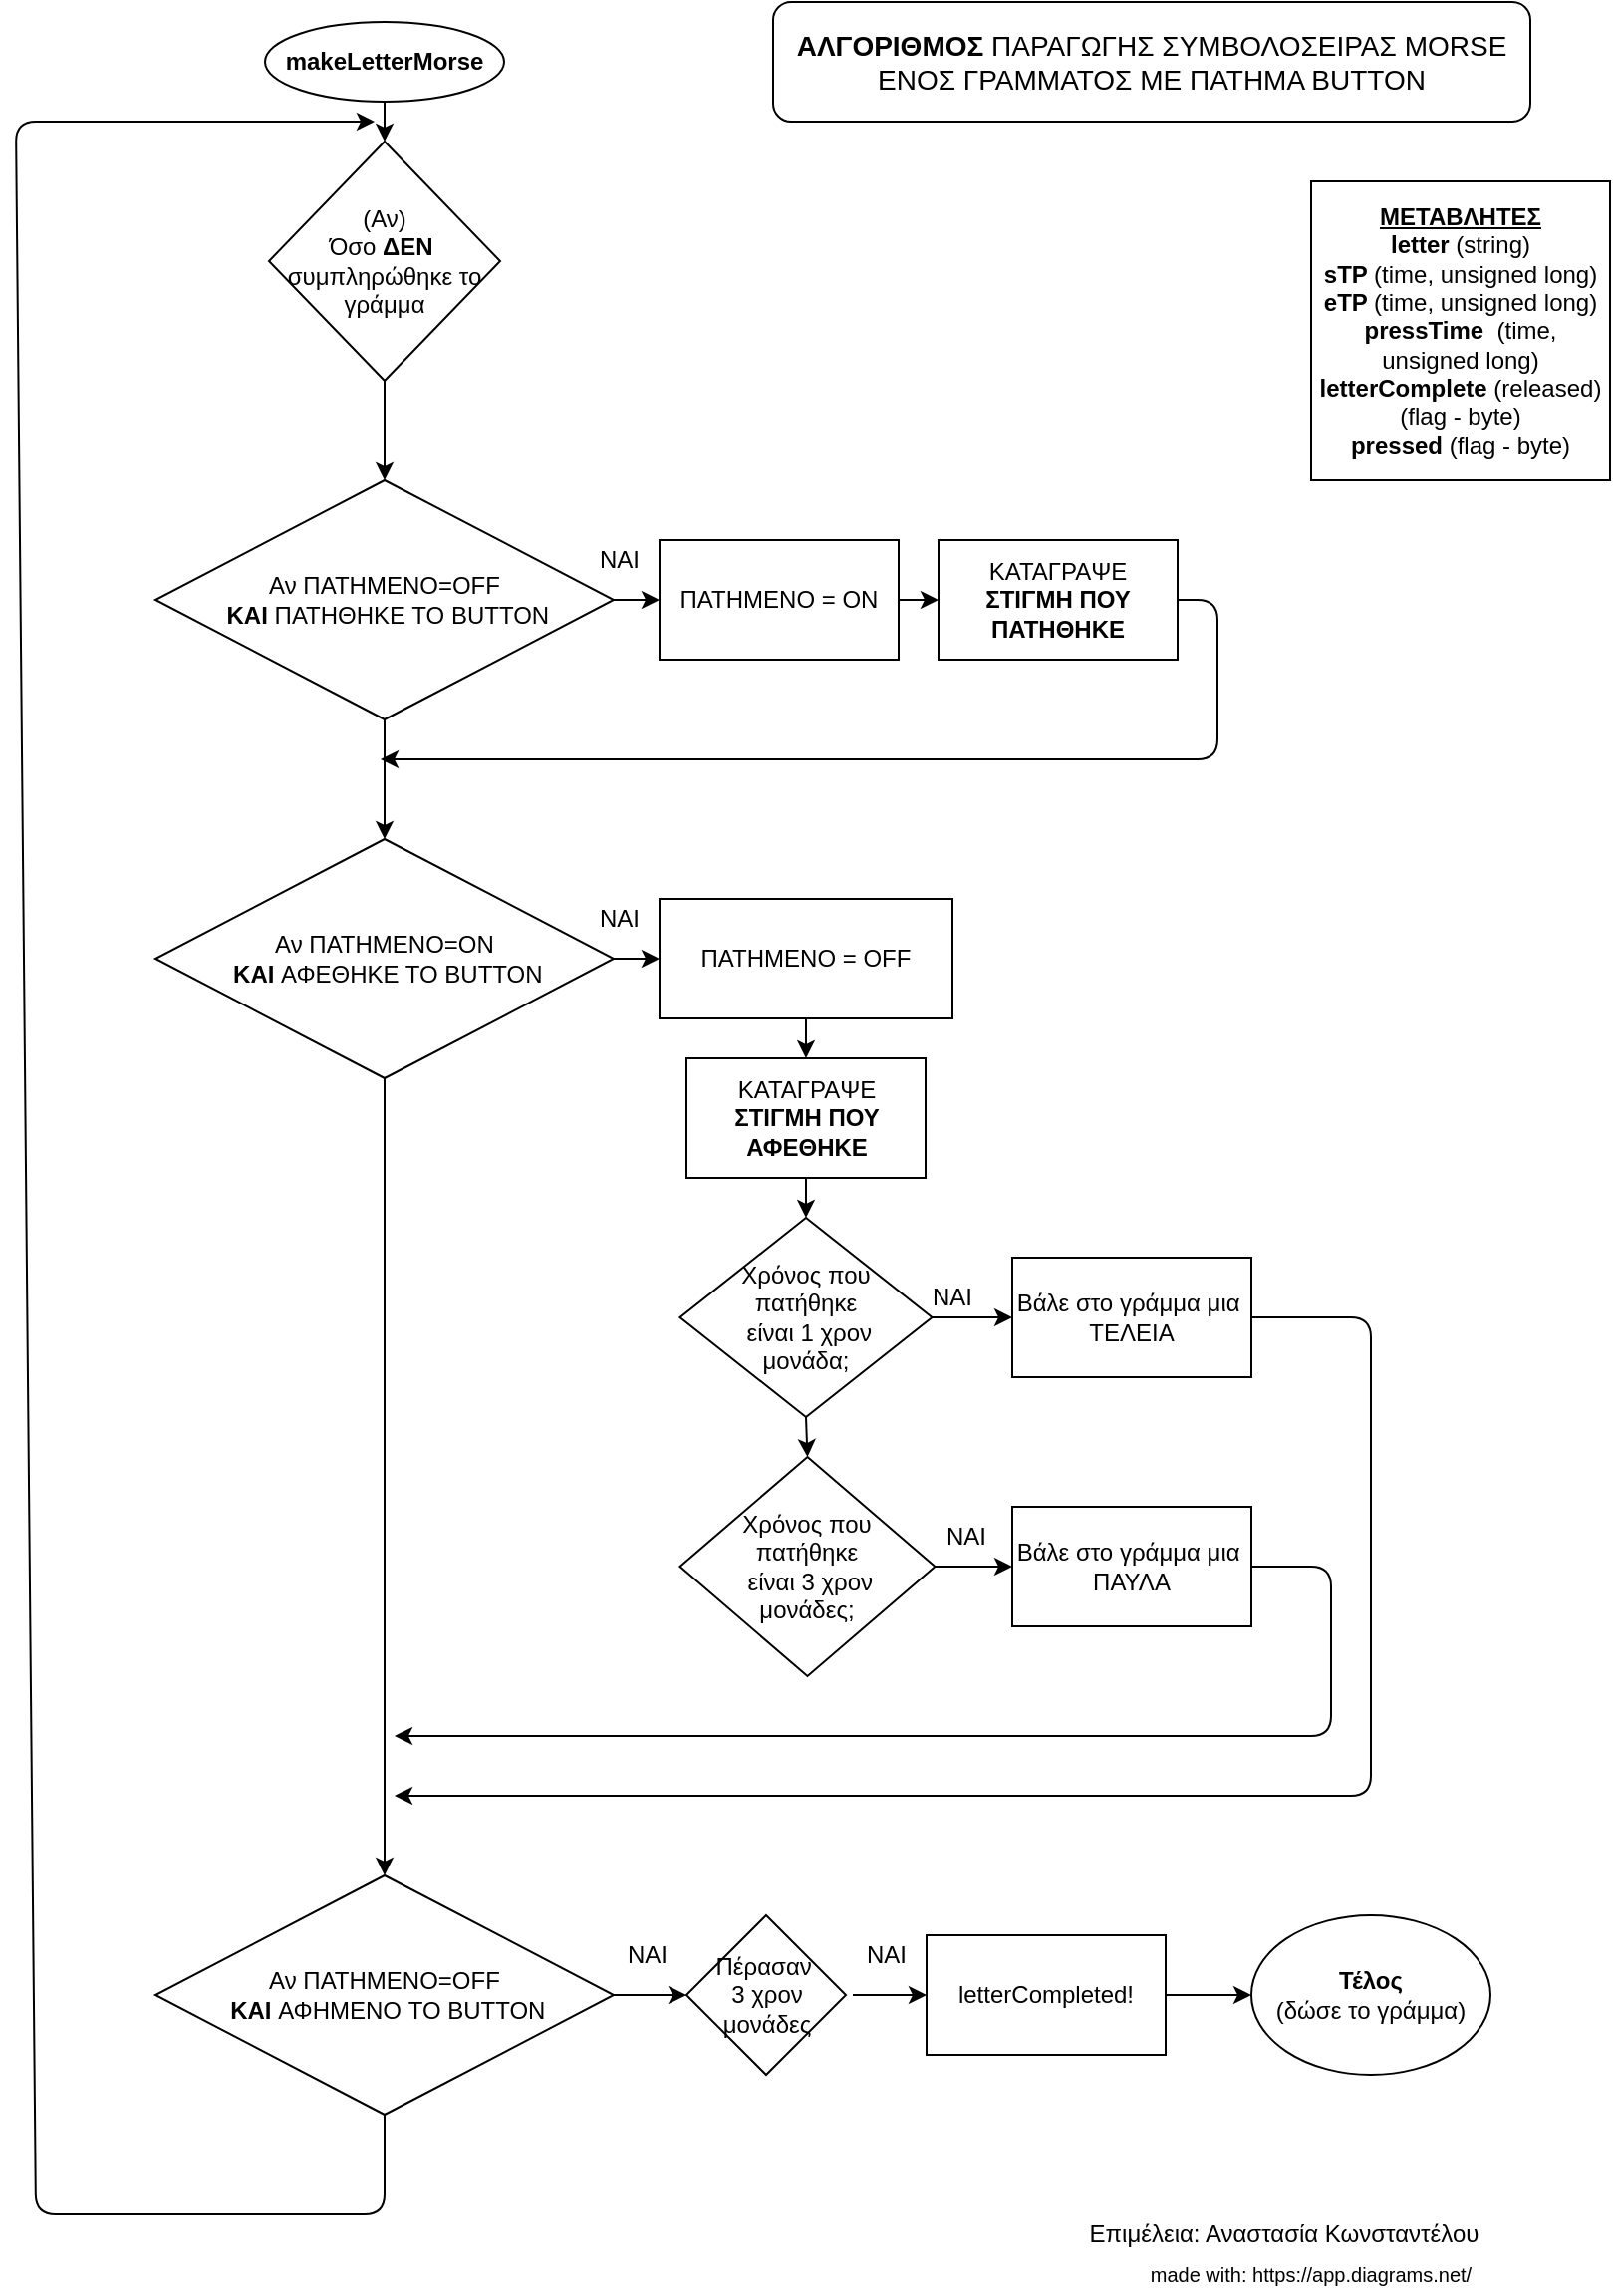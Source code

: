 <mxfile version="14.5.3" type="device"><diagram id="C5RBs43oDa-KdzZeNtuy" name="Page-1"><mxGraphModel dx="1422" dy="705" grid="1" gridSize="10" guides="1" tooltips="1" connect="1" arrows="1" fold="1" page="1" pageScale="1" pageWidth="827" pageHeight="1169" math="0" shadow="0"><root><mxCell id="WIyWlLk6GJQsqaUBKTNV-0"/><mxCell id="WIyWlLk6GJQsqaUBKTNV-1" parent="WIyWlLk6GJQsqaUBKTNV-0"/><mxCell id="k7wLAR2LKv8k9vjEspNX-0" value="(Αν)&lt;br&gt;Όσο &lt;b&gt;ΔΕΝ&amp;nbsp; &lt;/b&gt;συμπληρώθηκε το γράμμα" style="rhombus;whiteSpace=wrap;html=1;" parent="WIyWlLk6GJQsqaUBKTNV-1" vertex="1"><mxGeometry x="147" y="80" width="116" height="120" as="geometry"/></mxCell><mxCell id="k7wLAR2LKv8k9vjEspNX-1" value="Αν ΠΑΤΗΜΕΝΟ=OFF&lt;br&gt;&amp;nbsp;&lt;b&gt;KAI&lt;/b&gt; ΠΑΤΗΘΗΚΕ ΤΟ BUTTON" style="rhombus;whiteSpace=wrap;html=1;" parent="WIyWlLk6GJQsqaUBKTNV-1" vertex="1"><mxGeometry x="90" y="250" width="230" height="120" as="geometry"/></mxCell><mxCell id="k7wLAR2LKv8k9vjEspNX-9" value="" style="endArrow=classic;html=1;exitX=0.5;exitY=1;exitDx=0;exitDy=0;entryX=0.5;entryY=0;entryDx=0;entryDy=0;" parent="WIyWlLk6GJQsqaUBKTNV-1" source="k7wLAR2LKv8k9vjEspNX-0" target="k7wLAR2LKv8k9vjEspNX-1" edge="1"><mxGeometry width="50" height="50" relative="1" as="geometry"><mxPoint x="203" y="350" as="sourcePoint"/><mxPoint x="253" y="300" as="targetPoint"/></mxGeometry></mxCell><mxCell id="k7wLAR2LKv8k9vjEspNX-10" value="ΠΑΤΗΜΕΝΟ = ΟΝ" style="rounded=0;whiteSpace=wrap;html=1;" parent="WIyWlLk6GJQsqaUBKTNV-1" vertex="1"><mxGeometry x="343" y="280" width="120" height="60" as="geometry"/></mxCell><mxCell id="k7wLAR2LKv8k9vjEspNX-11" value="ΚΑΤΑΓΡΑΨΕ &lt;br&gt;&lt;b&gt;ΣΤΙΓΜΗ ΠΟΥ ΠΑΤΗΘΗΚΕ&lt;/b&gt;" style="rounded=0;whiteSpace=wrap;html=1;" parent="WIyWlLk6GJQsqaUBKTNV-1" vertex="1"><mxGeometry x="483" y="280" width="120" height="60" as="geometry"/></mxCell><mxCell id="k7wLAR2LKv8k9vjEspNX-12" value="" style="endArrow=classic;html=1;exitX=1;exitY=0.5;exitDx=0;exitDy=0;entryX=0;entryY=0.5;entryDx=0;entryDy=0;" parent="WIyWlLk6GJQsqaUBKTNV-1" source="k7wLAR2LKv8k9vjEspNX-1" target="k7wLAR2LKv8k9vjEspNX-10" edge="1"><mxGeometry width="50" height="50" relative="1" as="geometry"><mxPoint x="203" y="330" as="sourcePoint"/><mxPoint x="205" y="400" as="targetPoint"/><Array as="points"/></mxGeometry></mxCell><mxCell id="k7wLAR2LKv8k9vjEspNX-21" value="" style="endArrow=classic;html=1;exitX=1;exitY=0.5;exitDx=0;exitDy=0;entryX=0;entryY=0.5;entryDx=0;entryDy=0;" parent="WIyWlLk6GJQsqaUBKTNV-1" source="k7wLAR2LKv8k9vjEspNX-10" target="k7wLAR2LKv8k9vjEspNX-11" edge="1"><mxGeometry width="50" height="50" relative="1" as="geometry"><mxPoint x="203" y="630" as="sourcePoint"/><mxPoint x="253" y="580" as="targetPoint"/></mxGeometry></mxCell><mxCell id="aRFZuN1AaqIKY54ofIJn-13" style="edgeStyle=orthogonalEdgeStyle;rounded=0;orthogonalLoop=1;jettySize=auto;html=1;exitX=0.5;exitY=1;exitDx=0;exitDy=0;entryX=0.5;entryY=0;entryDx=0;entryDy=0;" edge="1" parent="WIyWlLk6GJQsqaUBKTNV-1" source="k7wLAR2LKv8k9vjEspNX-22" target="aRFZuN1AaqIKY54ofIJn-15"><mxGeometry relative="1" as="geometry"><mxPoint x="205" y="940" as="targetPoint"/></mxGeometry></mxCell><mxCell id="k7wLAR2LKv8k9vjEspNX-22" value="Αν ΠΑΤΗΜΕΝΟ=ON&lt;br&gt;&amp;nbsp;&lt;b&gt;KAI&lt;/b&gt; ΑΦΕΘΗΚΕ ΤΟ BUTTON" style="rhombus;whiteSpace=wrap;html=1;" parent="WIyWlLk6GJQsqaUBKTNV-1" vertex="1"><mxGeometry x="90" y="430" width="230" height="120" as="geometry"/></mxCell><mxCell id="k7wLAR2LKv8k9vjEspNX-23" value="ΠΑΤΗΜΕΝΟ = ΟFF" style="rounded=0;whiteSpace=wrap;html=1;" parent="WIyWlLk6GJQsqaUBKTNV-1" vertex="1"><mxGeometry x="343" y="460" width="147" height="60" as="geometry"/></mxCell><mxCell id="k7wLAR2LKv8k9vjEspNX-24" value="ΚΑΤΑΓΡΑΨΕ &lt;br&gt;&lt;b&gt;ΣΤΙΓΜΗ ΠΟΥ ΑΦΕΘΗΚΕ&lt;/b&gt;" style="rounded=0;whiteSpace=wrap;html=1;" parent="WIyWlLk6GJQsqaUBKTNV-1" vertex="1"><mxGeometry x="356.5" y="540" width="120" height="60" as="geometry"/></mxCell><mxCell id="k7wLAR2LKv8k9vjEspNX-25" value="" style="endArrow=classic;html=1;exitX=1;exitY=0.5;exitDx=0;exitDy=0;entryX=0;entryY=0.5;entryDx=0;entryDy=0;" parent="WIyWlLk6GJQsqaUBKTNV-1" source="k7wLAR2LKv8k9vjEspNX-22" target="k7wLAR2LKv8k9vjEspNX-23" edge="1"><mxGeometry width="50" height="50" relative="1" as="geometry"><mxPoint x="203" y="470" as="sourcePoint"/><mxPoint x="205" y="540" as="targetPoint"/><Array as="points"/></mxGeometry></mxCell><mxCell id="k7wLAR2LKv8k9vjEspNX-26" value="" style="endArrow=classic;html=1;exitX=0.5;exitY=1;exitDx=0;exitDy=0;entryX=0.5;entryY=0;entryDx=0;entryDy=0;" parent="WIyWlLk6GJQsqaUBKTNV-1" source="k7wLAR2LKv8k9vjEspNX-23" target="k7wLAR2LKv8k9vjEspNX-24" edge="1"><mxGeometry width="50" height="50" relative="1" as="geometry"><mxPoint x="203" y="770" as="sourcePoint"/><mxPoint x="253" y="720" as="targetPoint"/></mxGeometry></mxCell><mxCell id="k7wLAR2LKv8k9vjEspNX-27" value="" style="endArrow=classic;html=1;exitX=1;exitY=0.5;exitDx=0;exitDy=0;" parent="WIyWlLk6GJQsqaUBKTNV-1" source="k7wLAR2LKv8k9vjEspNX-11" edge="1"><mxGeometry width="50" height="50" relative="1" as="geometry"><mxPoint x="203" y="350" as="sourcePoint"/><mxPoint x="203" y="390" as="targetPoint"/><Array as="points"><mxPoint x="623" y="310"/><mxPoint x="623" y="390"/></Array></mxGeometry></mxCell><mxCell id="k7wLAR2LKv8k9vjEspNX-30" value="" style="endArrow=classic;html=1;exitX=0.5;exitY=1;exitDx=0;exitDy=0;entryX=0.5;entryY=0;entryDx=0;entryDy=0;" parent="WIyWlLk6GJQsqaUBKTNV-1" source="k7wLAR2LKv8k9vjEspNX-1" target="k7wLAR2LKv8k9vjEspNX-22" edge="1"><mxGeometry width="50" height="50" relative="1" as="geometry"><mxPoint x="203" y="350" as="sourcePoint"/><mxPoint x="253" y="300" as="targetPoint"/></mxGeometry></mxCell><mxCell id="aRFZuN1AaqIKY54ofIJn-0" value="Χρόνος που &lt;br&gt;πατήθηκε&lt;br&gt;&amp;nbsp;είναι 1 χρον&lt;br&gt;μονάδα;" style="rhombus;whiteSpace=wrap;html=1;" vertex="1" parent="WIyWlLk6GJQsqaUBKTNV-1"><mxGeometry x="353.25" y="620" width="126.5" height="100" as="geometry"/></mxCell><mxCell id="aRFZuN1AaqIKY54ofIJn-1" value="Χρόνος που &lt;br&gt;πατήθηκε&lt;br&gt;&amp;nbsp;είναι 3 χρον&lt;br&gt;μονάδες;" style="rhombus;whiteSpace=wrap;html=1;" vertex="1" parent="WIyWlLk6GJQsqaUBKTNV-1"><mxGeometry x="353.25" y="740" width="128" height="110" as="geometry"/></mxCell><mxCell id="aRFZuN1AaqIKY54ofIJn-2" value="Βάλε στο γράμμα μια&amp;nbsp;&lt;br&gt;ΤΕΛΕΙΑ" style="rounded=0;whiteSpace=wrap;html=1;" vertex="1" parent="WIyWlLk6GJQsqaUBKTNV-1"><mxGeometry x="520" y="640" width="120" height="60" as="geometry"/></mxCell><mxCell id="aRFZuN1AaqIKY54ofIJn-3" value="Βάλε στο γράμμα μια&amp;nbsp;&lt;br&gt;ΠΑΥΛΑ" style="rounded=0;whiteSpace=wrap;html=1;" vertex="1" parent="WIyWlLk6GJQsqaUBKTNV-1"><mxGeometry x="520" y="765" width="120" height="60" as="geometry"/></mxCell><mxCell id="aRFZuN1AaqIKY54ofIJn-4" value="" style="endArrow=classic;html=1;exitX=1;exitY=0.5;exitDx=0;exitDy=0;entryX=0;entryY=0.5;entryDx=0;entryDy=0;" edge="1" parent="WIyWlLk6GJQsqaUBKTNV-1" source="aRFZuN1AaqIKY54ofIJn-0" target="aRFZuN1AaqIKY54ofIJn-2"><mxGeometry width="50" height="50" relative="1" as="geometry"><mxPoint x="390" y="650" as="sourcePoint"/><mxPoint x="440" y="600" as="targetPoint"/></mxGeometry></mxCell><mxCell id="aRFZuN1AaqIKY54ofIJn-5" value="" style="endArrow=classic;html=1;exitX=1;exitY=0.5;exitDx=0;exitDy=0;entryX=0;entryY=0.5;entryDx=0;entryDy=0;" edge="1" parent="WIyWlLk6GJQsqaUBKTNV-1" source="aRFZuN1AaqIKY54ofIJn-1" target="aRFZuN1AaqIKY54ofIJn-3"><mxGeometry width="50" height="50" relative="1" as="geometry"><mxPoint x="390" y="650" as="sourcePoint"/><mxPoint x="440" y="600" as="targetPoint"/></mxGeometry></mxCell><mxCell id="aRFZuN1AaqIKY54ofIJn-6" value="" style="endArrow=classic;html=1;exitX=0.5;exitY=1;exitDx=0;exitDy=0;entryX=0.5;entryY=0;entryDx=0;entryDy=0;" edge="1" parent="WIyWlLk6GJQsqaUBKTNV-1" source="k7wLAR2LKv8k9vjEspNX-24" target="aRFZuN1AaqIKY54ofIJn-0"><mxGeometry width="50" height="50" relative="1" as="geometry"><mxPoint x="390" y="650" as="sourcePoint"/><mxPoint x="440" y="600" as="targetPoint"/></mxGeometry></mxCell><mxCell id="aRFZuN1AaqIKY54ofIJn-7" value="" style="endArrow=classic;html=1;exitX=0.5;exitY=1;exitDx=0;exitDy=0;entryX=0.5;entryY=0;entryDx=0;entryDy=0;" edge="1" parent="WIyWlLk6GJQsqaUBKTNV-1" source="aRFZuN1AaqIKY54ofIJn-0" target="aRFZuN1AaqIKY54ofIJn-1"><mxGeometry width="50" height="50" relative="1" as="geometry"><mxPoint x="390" y="650" as="sourcePoint"/><mxPoint x="560" y="730" as="targetPoint"/></mxGeometry></mxCell><mxCell id="aRFZuN1AaqIKY54ofIJn-9" value="" style="endArrow=classic;html=1;exitX=1;exitY=0.5;exitDx=0;exitDy=0;" edge="1" parent="WIyWlLk6GJQsqaUBKTNV-1" source="aRFZuN1AaqIKY54ofIJn-3"><mxGeometry width="50" height="50" relative="1" as="geometry"><mxPoint x="680" y="760" as="sourcePoint"/><mxPoint x="210" y="880" as="targetPoint"/><Array as="points"><mxPoint x="680" y="795"/><mxPoint x="680" y="880"/></Array></mxGeometry></mxCell><mxCell id="aRFZuN1AaqIKY54ofIJn-10" value="" style="endArrow=classic;html=1;exitX=1;exitY=0.5;exitDx=0;exitDy=0;" edge="1" parent="WIyWlLk6GJQsqaUBKTNV-1"><mxGeometry width="50" height="50" relative="1" as="geometry"><mxPoint x="640" y="670" as="sourcePoint"/><mxPoint x="210" y="910" as="targetPoint"/><Array as="points"><mxPoint x="700" y="670"/><mxPoint x="700" y="910"/></Array></mxGeometry></mxCell><mxCell id="aRFZuN1AaqIKY54ofIJn-15" value="Αν ΠΑΤΗΜΕΝΟ=OFF&lt;br&gt;&amp;nbsp;&lt;b&gt;KAI&lt;/b&gt; ΑΦHMENO ΤΟ BUTTON" style="rhombus;whiteSpace=wrap;html=1;" vertex="1" parent="WIyWlLk6GJQsqaUBKTNV-1"><mxGeometry x="90" y="950" width="230" height="120" as="geometry"/></mxCell><mxCell id="aRFZuN1AaqIKY54ofIJn-16" value="Πέρασαν&amp;nbsp;&lt;br&gt;3 χρον&lt;br&gt;μονάδες&lt;br&gt;" style="rhombus;whiteSpace=wrap;html=1;" vertex="1" parent="WIyWlLk6GJQsqaUBKTNV-1"><mxGeometry x="356.5" y="970" width="80" height="80" as="geometry"/></mxCell><mxCell id="aRFZuN1AaqIKY54ofIJn-17" value="letterCompleted!" style="rounded=0;whiteSpace=wrap;html=1;" vertex="1" parent="WIyWlLk6GJQsqaUBKTNV-1"><mxGeometry x="477" y="980" width="120" height="60" as="geometry"/></mxCell><mxCell id="aRFZuN1AaqIKY54ofIJn-18" value="" style="endArrow=classic;html=1;exitX=1;exitY=0.5;exitDx=0;exitDy=0;entryX=0;entryY=0.5;entryDx=0;entryDy=0;" edge="1" parent="WIyWlLk6GJQsqaUBKTNV-1" source="aRFZuN1AaqIKY54ofIJn-15" target="aRFZuN1AaqIKY54ofIJn-16"><mxGeometry width="50" height="50" relative="1" as="geometry"><mxPoint x="390" y="930" as="sourcePoint"/><mxPoint x="440" y="880" as="targetPoint"/></mxGeometry></mxCell><mxCell id="aRFZuN1AaqIKY54ofIJn-19" value="" style="endArrow=classic;html=1;entryX=0;entryY=0.5;entryDx=0;entryDy=0;" edge="1" parent="WIyWlLk6GJQsqaUBKTNV-1" target="aRFZuN1AaqIKY54ofIJn-17"><mxGeometry width="50" height="50" relative="1" as="geometry"><mxPoint x="440" y="1010" as="sourcePoint"/><mxPoint x="490" y="1040" as="targetPoint"/></mxGeometry></mxCell><mxCell id="aRFZuN1AaqIKY54ofIJn-20" value="&lt;b&gt;Τέλος&lt;/b&gt;&lt;br&gt;(δώσε το γράμμα)" style="ellipse;whiteSpace=wrap;html=1;" vertex="1" parent="WIyWlLk6GJQsqaUBKTNV-1"><mxGeometry x="640" y="970" width="120" height="80" as="geometry"/></mxCell><mxCell id="aRFZuN1AaqIKY54ofIJn-21" value="" style="endArrow=classic;html=1;exitX=1;exitY=0.5;exitDx=0;exitDy=0;entryX=0;entryY=0.5;entryDx=0;entryDy=0;" edge="1" parent="WIyWlLk6GJQsqaUBKTNV-1" source="aRFZuN1AaqIKY54ofIJn-17" target="aRFZuN1AaqIKY54ofIJn-20"><mxGeometry width="50" height="50" relative="1" as="geometry"><mxPoint x="390" y="920" as="sourcePoint"/><mxPoint x="440" y="870" as="targetPoint"/></mxGeometry></mxCell><mxCell id="aRFZuN1AaqIKY54ofIJn-22" value="" style="endArrow=classic;html=1;exitX=0.5;exitY=1;exitDx=0;exitDy=0;" edge="1" parent="WIyWlLk6GJQsqaUBKTNV-1" source="aRFZuN1AaqIKY54ofIJn-15"><mxGeometry width="50" height="50" relative="1" as="geometry"><mxPoint x="390" y="920" as="sourcePoint"/><mxPoint x="200" y="70" as="targetPoint"/><Array as="points"><mxPoint x="205" y="1120"/><mxPoint x="30" y="1120"/><mxPoint x="20" y="70"/></Array></mxGeometry></mxCell><mxCell id="aRFZuN1AaqIKY54ofIJn-23" value="&lt;b&gt;makeLetterMorse&lt;/b&gt;" style="ellipse;whiteSpace=wrap;html=1;" vertex="1" parent="WIyWlLk6GJQsqaUBKTNV-1"><mxGeometry x="145" y="20" width="120" height="40" as="geometry"/></mxCell><mxCell id="aRFZuN1AaqIKY54ofIJn-24" value="" style="endArrow=classic;html=1;exitX=0.5;exitY=1;exitDx=0;exitDy=0;entryX=0.5;entryY=0;entryDx=0;entryDy=0;" edge="1" parent="WIyWlLk6GJQsqaUBKTNV-1" source="aRFZuN1AaqIKY54ofIJn-23" target="k7wLAR2LKv8k9vjEspNX-0"><mxGeometry width="50" height="50" relative="1" as="geometry"><mxPoint x="390" y="220" as="sourcePoint"/><mxPoint x="440" y="170" as="targetPoint"/></mxGeometry></mxCell><mxCell id="aRFZuN1AaqIKY54ofIJn-25" value="&lt;b&gt;&lt;u&gt;ΜΕΤΑΒΛΗΤΕΣ&lt;/u&gt;&lt;/b&gt;&lt;br&gt;&lt;b&gt;letter &lt;/b&gt;(string)&lt;br&gt;&lt;b&gt;sTP &lt;/b&gt;(time, unsigned long)&lt;br&gt;&lt;b&gt;eTP &lt;/b&gt;(time, unsigned long)&lt;br&gt;&lt;b&gt;pressTime&amp;nbsp;&lt;/b&gt;&lt;b&gt;&amp;nbsp;&lt;/b&gt;(time, unsigned long)&lt;br&gt;&lt;b&gt;letterComplete&lt;/b&gt; (released) (flag - byte)&lt;br&gt;&lt;b&gt;pressed &lt;/b&gt;(flag - byte)" style="whiteSpace=wrap;html=1;aspect=fixed;" vertex="1" parent="WIyWlLk6GJQsqaUBKTNV-1"><mxGeometry x="670" y="100" width="150" height="150" as="geometry"/></mxCell><mxCell id="aRFZuN1AaqIKY54ofIJn-27" value="ΝΑΙ" style="text;html=1;strokeColor=none;fillColor=none;align=center;verticalAlign=middle;whiteSpace=wrap;rounded=0;" vertex="1" parent="WIyWlLk6GJQsqaUBKTNV-1"><mxGeometry x="303" y="280" width="40" height="20" as="geometry"/></mxCell><mxCell id="aRFZuN1AaqIKY54ofIJn-28" value="ΝΑΙ" style="text;html=1;strokeColor=none;fillColor=none;align=center;verticalAlign=middle;whiteSpace=wrap;rounded=0;" vertex="1" parent="WIyWlLk6GJQsqaUBKTNV-1"><mxGeometry x="303" y="460" width="40" height="20" as="geometry"/></mxCell><mxCell id="aRFZuN1AaqIKY54ofIJn-29" value="ΝΑΙ" style="text;html=1;strokeColor=none;fillColor=none;align=center;verticalAlign=middle;whiteSpace=wrap;rounded=0;" vertex="1" parent="WIyWlLk6GJQsqaUBKTNV-1"><mxGeometry x="470" y="650" width="40" height="20" as="geometry"/></mxCell><mxCell id="aRFZuN1AaqIKY54ofIJn-30" value="ΝΑΙ" style="text;html=1;strokeColor=none;fillColor=none;align=center;verticalAlign=middle;whiteSpace=wrap;rounded=0;" vertex="1" parent="WIyWlLk6GJQsqaUBKTNV-1"><mxGeometry x="477" y="770" width="40" height="20" as="geometry"/></mxCell><mxCell id="aRFZuN1AaqIKY54ofIJn-31" value="ΝΑΙ" style="text;html=1;strokeColor=none;fillColor=none;align=center;verticalAlign=middle;whiteSpace=wrap;rounded=0;" vertex="1" parent="WIyWlLk6GJQsqaUBKTNV-1"><mxGeometry x="316.5" y="980" width="40" height="20" as="geometry"/></mxCell><mxCell id="aRFZuN1AaqIKY54ofIJn-32" value="ΝΑΙ" style="text;html=1;strokeColor=none;fillColor=none;align=center;verticalAlign=middle;whiteSpace=wrap;rounded=0;" vertex="1" parent="WIyWlLk6GJQsqaUBKTNV-1"><mxGeometry x="436.5" y="980" width="40" height="20" as="geometry"/></mxCell><mxCell id="aRFZuN1AaqIKY54ofIJn-34" value="&lt;font style=&quot;font-size: 14px&quot;&gt;&lt;b&gt;ΑΛΓΟΡΙΘΜΟΣ &lt;/b&gt;ΠΑΡΑΓΩΓΗΣ ΣΥΜΒΟΛΟΣΕΙΡΑΣ MORSE ΕΝΟΣ ΓΡΑΜΜΑΤΟΣ ΜΕ ΠΑΤΗΜΑ BUTTON&lt;/font&gt;" style="rounded=1;whiteSpace=wrap;html=1;" vertex="1" parent="WIyWlLk6GJQsqaUBKTNV-1"><mxGeometry x="400" y="10" width="380" height="60" as="geometry"/></mxCell><mxCell id="aRFZuN1AaqIKY54ofIJn-35" value="Επιμέλεια: Αναστασία Κωνσταντέλου" style="text;html=1;strokeColor=none;fillColor=none;align=center;verticalAlign=middle;whiteSpace=wrap;rounded=0;" vertex="1" parent="WIyWlLk6GJQsqaUBKTNV-1"><mxGeometry x="533" y="1120" width="247" height="20" as="geometry"/></mxCell><mxCell id="aRFZuN1AaqIKY54ofIJn-37" value="&lt;font style=&quot;font-size: 10px&quot;&gt;made with:&amp;nbsp;https://app.diagrams.net/&lt;/font&gt;" style="text;html=1;strokeColor=none;fillColor=none;align=center;verticalAlign=middle;whiteSpace=wrap;rounded=0;" vertex="1" parent="WIyWlLk6GJQsqaUBKTNV-1"><mxGeometry x="550" y="1140" width="240" height="20" as="geometry"/></mxCell></root></mxGraphModel></diagram></mxfile>